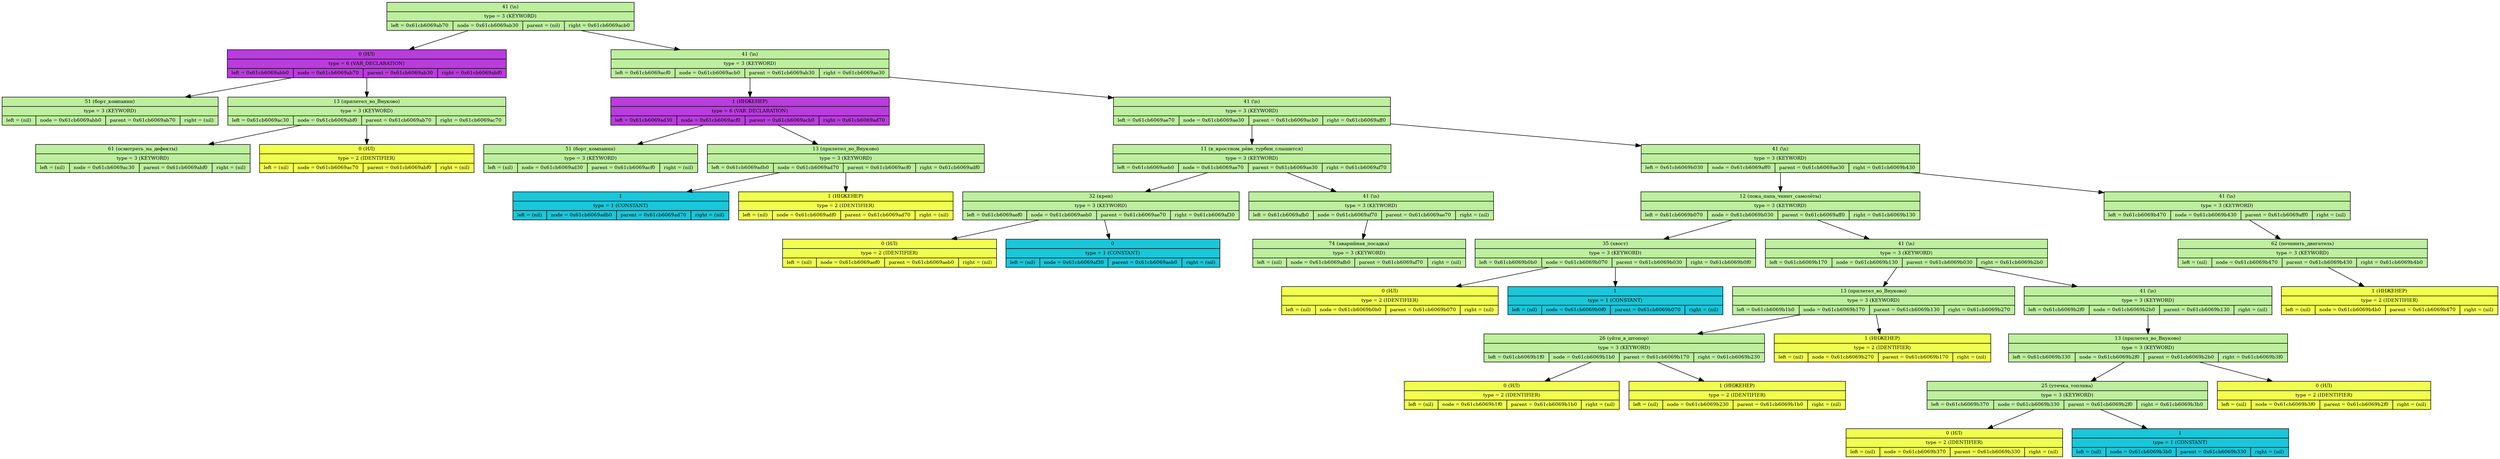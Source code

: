 digraph
{
	node[fontsize=9]

	node_0x61cb6069ab30 [shape=record, label = "{41 (\\n)| type = 3 (KEYWORD) | {left = 0x61cb6069ab70 | node = 0x61cb6069ab30 | parent = (nil) | right = 0x61cb6069acb0}}" style="filled",fillcolor="#BDEF9E"]

	node_0x61cb6069ab70 [shape=record, label = "{0 (ИЛ)| type = 6 (VAR_DECLARATION) | {left = 0x61cb6069abb0 | node = 0x61cb6069ab70 | parent = 0x61cb6069ab30 | right = 0x61cb6069abf0}}" style="filled",fillcolor="#B93CDC"]

	edge[color="black",fontsize=12]
	node_0x61cb6069ab30 -> node_0x61cb6069ab70

	node_0x61cb6069abb0 [shape=record, label = "{51 (борт_компании)| type = 3 (KEYWORD) | {left = (nil) | node = 0x61cb6069abb0 | parent = 0x61cb6069ab70 | right = (nil)}}" style="filled",fillcolor="#BDEF9E"]

	edge[color="black",fontsize=12]
	node_0x61cb6069ab70 -> node_0x61cb6069abb0

	node_0x61cb6069abf0 [shape=record, label = "{13 (прилетел_во_Внуково)| type = 3 (KEYWORD) | {left = 0x61cb6069ac30 | node = 0x61cb6069abf0 | parent = 0x61cb6069ab70 | right = 0x61cb6069ac70}}" style="filled",fillcolor="#BDEF9E"]

	edge[color="black",fontsize=12]
	node_0x61cb6069ab70 -> node_0x61cb6069abf0

	node_0x61cb6069ac30 [shape=record, label = "{61 (осмотреть_на_дефекты)| type = 3 (KEYWORD) | {left = (nil) | node = 0x61cb6069ac30 | parent = 0x61cb6069abf0 | right = (nil)}}" style="filled",fillcolor="#BDEF9E"]

	edge[color="black",fontsize=12]
	node_0x61cb6069abf0 -> node_0x61cb6069ac30

	node_0x61cb6069ac70 [shape=record, label = "{0 (ИЛ)| type = 2 (IDENTIFIER) | {left = (nil) | node = 0x61cb6069ac70 | parent = 0x61cb6069abf0 | right = (nil)}}" style="filled",fillcolor="#F0FF4F"]

	edge[color="black",fontsize=12]
	node_0x61cb6069abf0 -> node_0x61cb6069ac70

	node_0x61cb6069acb0 [shape=record, label = "{41 (\\n)| type = 3 (KEYWORD) | {left = 0x61cb6069acf0 | node = 0x61cb6069acb0 | parent = 0x61cb6069ab30 | right = 0x61cb6069ae30}}" style="filled",fillcolor="#BDEF9E"]

	edge[color="black",fontsize=12]
	node_0x61cb6069ab30 -> node_0x61cb6069acb0

	node_0x61cb6069acf0 [shape=record, label = "{1 (ИНЖЕНЕР)| type = 6 (VAR_DECLARATION) | {left = 0x61cb6069ad30 | node = 0x61cb6069acf0 | parent = 0x61cb6069acb0 | right = 0x61cb6069ad70}}" style="filled",fillcolor="#B93CDC"]

	edge[color="black",fontsize=12]
	node_0x61cb6069acb0 -> node_0x61cb6069acf0

	node_0x61cb6069ad30 [shape=record, label = "{51 (борт_компании)| type = 3 (KEYWORD) | {left = (nil) | node = 0x61cb6069ad30 | parent = 0x61cb6069acf0 | right = (nil)}}" style="filled",fillcolor="#BDEF9E"]

	edge[color="black",fontsize=12]
	node_0x61cb6069acf0 -> node_0x61cb6069ad30

	node_0x61cb6069ad70 [shape=record, label = "{13 (прилетел_во_Внуково)| type = 3 (KEYWORD) | {left = 0x61cb6069adb0 | node = 0x61cb6069ad70 | parent = 0x61cb6069acf0 | right = 0x61cb6069adf0}}" style="filled",fillcolor="#BDEF9E"]

	edge[color="black",fontsize=12]
	node_0x61cb6069acf0 -> node_0x61cb6069ad70

	node_0x61cb6069adb0 [shape=record, label = "{1| type = 1 (CONSTANT) | {left = (nil) | node = 0x61cb6069adb0 | parent = 0x61cb6069ad70 | right = (nil)}}" style="filled",fillcolor="#1AC6D9"]

	edge[color="black",fontsize=12]
	node_0x61cb6069ad70 -> node_0x61cb6069adb0

	node_0x61cb6069adf0 [shape=record, label = "{1 (ИНЖЕНЕР)| type = 2 (IDENTIFIER) | {left = (nil) | node = 0x61cb6069adf0 | parent = 0x61cb6069ad70 | right = (nil)}}" style="filled",fillcolor="#F0FF4F"]

	edge[color="black",fontsize=12]
	node_0x61cb6069ad70 -> node_0x61cb6069adf0

	node_0x61cb6069ae30 [shape=record, label = "{41 (\\n)| type = 3 (KEYWORD) | {left = 0x61cb6069ae70 | node = 0x61cb6069ae30 | parent = 0x61cb6069acb0 | right = 0x61cb6069aff0}}" style="filled",fillcolor="#BDEF9E"]

	edge[color="black",fontsize=12]
	node_0x61cb6069acb0 -> node_0x61cb6069ae30

	node_0x61cb6069ae70 [shape=record, label = "{11 (в_яростном_рёве_турбин_слышится)| type = 3 (KEYWORD) | {left = 0x61cb6069aeb0 | node = 0x61cb6069ae70 | parent = 0x61cb6069ae30 | right = 0x61cb6069af70}}" style="filled",fillcolor="#BDEF9E"]

	edge[color="black",fontsize=12]
	node_0x61cb6069ae30 -> node_0x61cb6069ae70

	node_0x61cb6069aeb0 [shape=record, label = "{32 (крен)| type = 3 (KEYWORD) | {left = 0x61cb6069aef0 | node = 0x61cb6069aeb0 | parent = 0x61cb6069ae70 | right = 0x61cb6069af30}}" style="filled",fillcolor="#BDEF9E"]

	edge[color="black",fontsize=12]
	node_0x61cb6069ae70 -> node_0x61cb6069aeb0

	node_0x61cb6069aef0 [shape=record, label = "{0 (ИЛ)| type = 2 (IDENTIFIER) | {left = (nil) | node = 0x61cb6069aef0 | parent = 0x61cb6069aeb0 | right = (nil)}}" style="filled",fillcolor="#F0FF4F"]

	edge[color="black",fontsize=12]
	node_0x61cb6069aeb0 -> node_0x61cb6069aef0

	node_0x61cb6069af30 [shape=record, label = "{0| type = 1 (CONSTANT) | {left = (nil) | node = 0x61cb6069af30 | parent = 0x61cb6069aeb0 | right = (nil)}}" style="filled",fillcolor="#1AC6D9"]

	edge[color="black",fontsize=12]
	node_0x61cb6069aeb0 -> node_0x61cb6069af30

	node_0x61cb6069af70 [shape=record, label = "{41 (\\n)| type = 3 (KEYWORD) | {left = 0x61cb6069afb0 | node = 0x61cb6069af70 | parent = 0x61cb6069ae70 | right = (nil)}}" style="filled",fillcolor="#BDEF9E"]

	edge[color="black",fontsize=12]
	node_0x61cb6069ae70 -> node_0x61cb6069af70

	node_0x61cb6069afb0 [shape=record, label = "{74 (аварийная_посадка)| type = 3 (KEYWORD) | {left = (nil) | node = 0x61cb6069afb0 | parent = 0x61cb6069af70 | right = (nil)}}" style="filled",fillcolor="#BDEF9E"]

	edge[color="black",fontsize=12]
	node_0x61cb6069af70 -> node_0x61cb6069afb0

	node_0x61cb6069aff0 [shape=record, label = "{41 (\\n)| type = 3 (KEYWORD) | {left = 0x61cb6069b030 | node = 0x61cb6069aff0 | parent = 0x61cb6069ae30 | right = 0x61cb6069b430}}" style="filled",fillcolor="#BDEF9E"]

	edge[color="black",fontsize=12]
	node_0x61cb6069ae30 -> node_0x61cb6069aff0

	node_0x61cb6069b030 [shape=record, label = "{12 (пока_папа_чинит_самолёты)| type = 3 (KEYWORD) | {left = 0x61cb6069b070 | node = 0x61cb6069b030 | parent = 0x61cb6069aff0 | right = 0x61cb6069b130}}" style="filled",fillcolor="#BDEF9E"]

	edge[color="black",fontsize=12]
	node_0x61cb6069aff0 -> node_0x61cb6069b030

	node_0x61cb6069b070 [shape=record, label = "{35 (хвост)| type = 3 (KEYWORD) | {left = 0x61cb6069b0b0 | node = 0x61cb6069b070 | parent = 0x61cb6069b030 | right = 0x61cb6069b0f0}}" style="filled",fillcolor="#BDEF9E"]

	edge[color="black",fontsize=12]
	node_0x61cb6069b030 -> node_0x61cb6069b070

	node_0x61cb6069b0b0 [shape=record, label = "{0 (ИЛ)| type = 2 (IDENTIFIER) | {left = (nil) | node = 0x61cb6069b0b0 | parent = 0x61cb6069b070 | right = (nil)}}" style="filled",fillcolor="#F0FF4F"]

	edge[color="black",fontsize=12]
	node_0x61cb6069b070 -> node_0x61cb6069b0b0

	node_0x61cb6069b0f0 [shape=record, label = "{1| type = 1 (CONSTANT) | {left = (nil) | node = 0x61cb6069b0f0 | parent = 0x61cb6069b070 | right = (nil)}}" style="filled",fillcolor="#1AC6D9"]

	edge[color="black",fontsize=12]
	node_0x61cb6069b070 -> node_0x61cb6069b0f0

	node_0x61cb6069b130 [shape=record, label = "{41 (\\n)| type = 3 (KEYWORD) | {left = 0x61cb6069b170 | node = 0x61cb6069b130 | parent = 0x61cb6069b030 | right = 0x61cb6069b2b0}}" style="filled",fillcolor="#BDEF9E"]

	edge[color="black",fontsize=12]
	node_0x61cb6069b030 -> node_0x61cb6069b130

	node_0x61cb6069b170 [shape=record, label = "{13 (прилетел_во_Внуково)| type = 3 (KEYWORD) | {left = 0x61cb6069b1b0 | node = 0x61cb6069b170 | parent = 0x61cb6069b130 | right = 0x61cb6069b270}}" style="filled",fillcolor="#BDEF9E"]

	edge[color="black",fontsize=12]
	node_0x61cb6069b130 -> node_0x61cb6069b170

	node_0x61cb6069b1b0 [shape=record, label = "{26 (уйти_в_штопор)| type = 3 (KEYWORD) | {left = 0x61cb6069b1f0 | node = 0x61cb6069b1b0 | parent = 0x61cb6069b170 | right = 0x61cb6069b230}}" style="filled",fillcolor="#BDEF9E"]

	edge[color="black",fontsize=12]
	node_0x61cb6069b170 -> node_0x61cb6069b1b0

	node_0x61cb6069b1f0 [shape=record, label = "{0 (ИЛ)| type = 2 (IDENTIFIER) | {left = (nil) | node = 0x61cb6069b1f0 | parent = 0x61cb6069b1b0 | right = (nil)}}" style="filled",fillcolor="#F0FF4F"]

	edge[color="black",fontsize=12]
	node_0x61cb6069b1b0 -> node_0x61cb6069b1f0

	node_0x61cb6069b230 [shape=record, label = "{1 (ИНЖЕНЕР)| type = 2 (IDENTIFIER) | {left = (nil) | node = 0x61cb6069b230 | parent = 0x61cb6069b1b0 | right = (nil)}}" style="filled",fillcolor="#F0FF4F"]

	edge[color="black",fontsize=12]
	node_0x61cb6069b1b0 -> node_0x61cb6069b230

	node_0x61cb6069b270 [shape=record, label = "{1 (ИНЖЕНЕР)| type = 2 (IDENTIFIER) | {left = (nil) | node = 0x61cb6069b270 | parent = 0x61cb6069b170 | right = (nil)}}" style="filled",fillcolor="#F0FF4F"]

	edge[color="black",fontsize=12]
	node_0x61cb6069b170 -> node_0x61cb6069b270

	node_0x61cb6069b2b0 [shape=record, label = "{41 (\\n)| type = 3 (KEYWORD) | {left = 0x61cb6069b2f0 | node = 0x61cb6069b2b0 | parent = 0x61cb6069b130 | right = (nil)}}" style="filled",fillcolor="#BDEF9E"]

	edge[color="black",fontsize=12]
	node_0x61cb6069b130 -> node_0x61cb6069b2b0

	node_0x61cb6069b2f0 [shape=record, label = "{13 (прилетел_во_Внуково)| type = 3 (KEYWORD) | {left = 0x61cb6069b330 | node = 0x61cb6069b2f0 | parent = 0x61cb6069b2b0 | right = 0x61cb6069b3f0}}" style="filled",fillcolor="#BDEF9E"]

	edge[color="black",fontsize=12]
	node_0x61cb6069b2b0 -> node_0x61cb6069b2f0

	node_0x61cb6069b330 [shape=record, label = "{25 (утечка_топлива)| type = 3 (KEYWORD) | {left = 0x61cb6069b370 | node = 0x61cb6069b330 | parent = 0x61cb6069b2f0 | right = 0x61cb6069b3b0}}" style="filled",fillcolor="#BDEF9E"]

	edge[color="black",fontsize=12]
	node_0x61cb6069b2f0 -> node_0x61cb6069b330

	node_0x61cb6069b370 [shape=record, label = "{0 (ИЛ)| type = 2 (IDENTIFIER) | {left = (nil) | node = 0x61cb6069b370 | parent = 0x61cb6069b330 | right = (nil)}}" style="filled",fillcolor="#F0FF4F"]

	edge[color="black",fontsize=12]
	node_0x61cb6069b330 -> node_0x61cb6069b370

	node_0x61cb6069b3b0 [shape=record, label = "{1| type = 1 (CONSTANT) | {left = (nil) | node = 0x61cb6069b3b0 | parent = 0x61cb6069b330 | right = (nil)}}" style="filled",fillcolor="#1AC6D9"]

	edge[color="black",fontsize=12]
	node_0x61cb6069b330 -> node_0x61cb6069b3b0

	node_0x61cb6069b3f0 [shape=record, label = "{0 (ИЛ)| type = 2 (IDENTIFIER) | {left = (nil) | node = 0x61cb6069b3f0 | parent = 0x61cb6069b2f0 | right = (nil)}}" style="filled",fillcolor="#F0FF4F"]

	edge[color="black",fontsize=12]
	node_0x61cb6069b2f0 -> node_0x61cb6069b3f0

	node_0x61cb6069b430 [shape=record, label = "{41 (\\n)| type = 3 (KEYWORD) | {left = 0x61cb6069b470 | node = 0x61cb6069b430 | parent = 0x61cb6069aff0 | right = (nil)}}" style="filled",fillcolor="#BDEF9E"]

	edge[color="black",fontsize=12]
	node_0x61cb6069aff0 -> node_0x61cb6069b430

	node_0x61cb6069b470 [shape=record, label = "{62 (починить_двигатель)| type = 3 (KEYWORD) | {left = (nil) | node = 0x61cb6069b470 | parent = 0x61cb6069b430 | right = 0x61cb6069b4b0}}" style="filled",fillcolor="#BDEF9E"]

	edge[color="black",fontsize=12]
	node_0x61cb6069b430 -> node_0x61cb6069b470

	node_0x61cb6069b4b0 [shape=record, label = "{1 (ИНЖЕНЕР)| type = 2 (IDENTIFIER) | {left = (nil) | node = 0x61cb6069b4b0 | parent = 0x61cb6069b470 | right = (nil)}}" style="filled",fillcolor="#F0FF4F"]

	edge[color="black",fontsize=12]
	node_0x61cb6069b470 -> node_0x61cb6069b4b0

	}